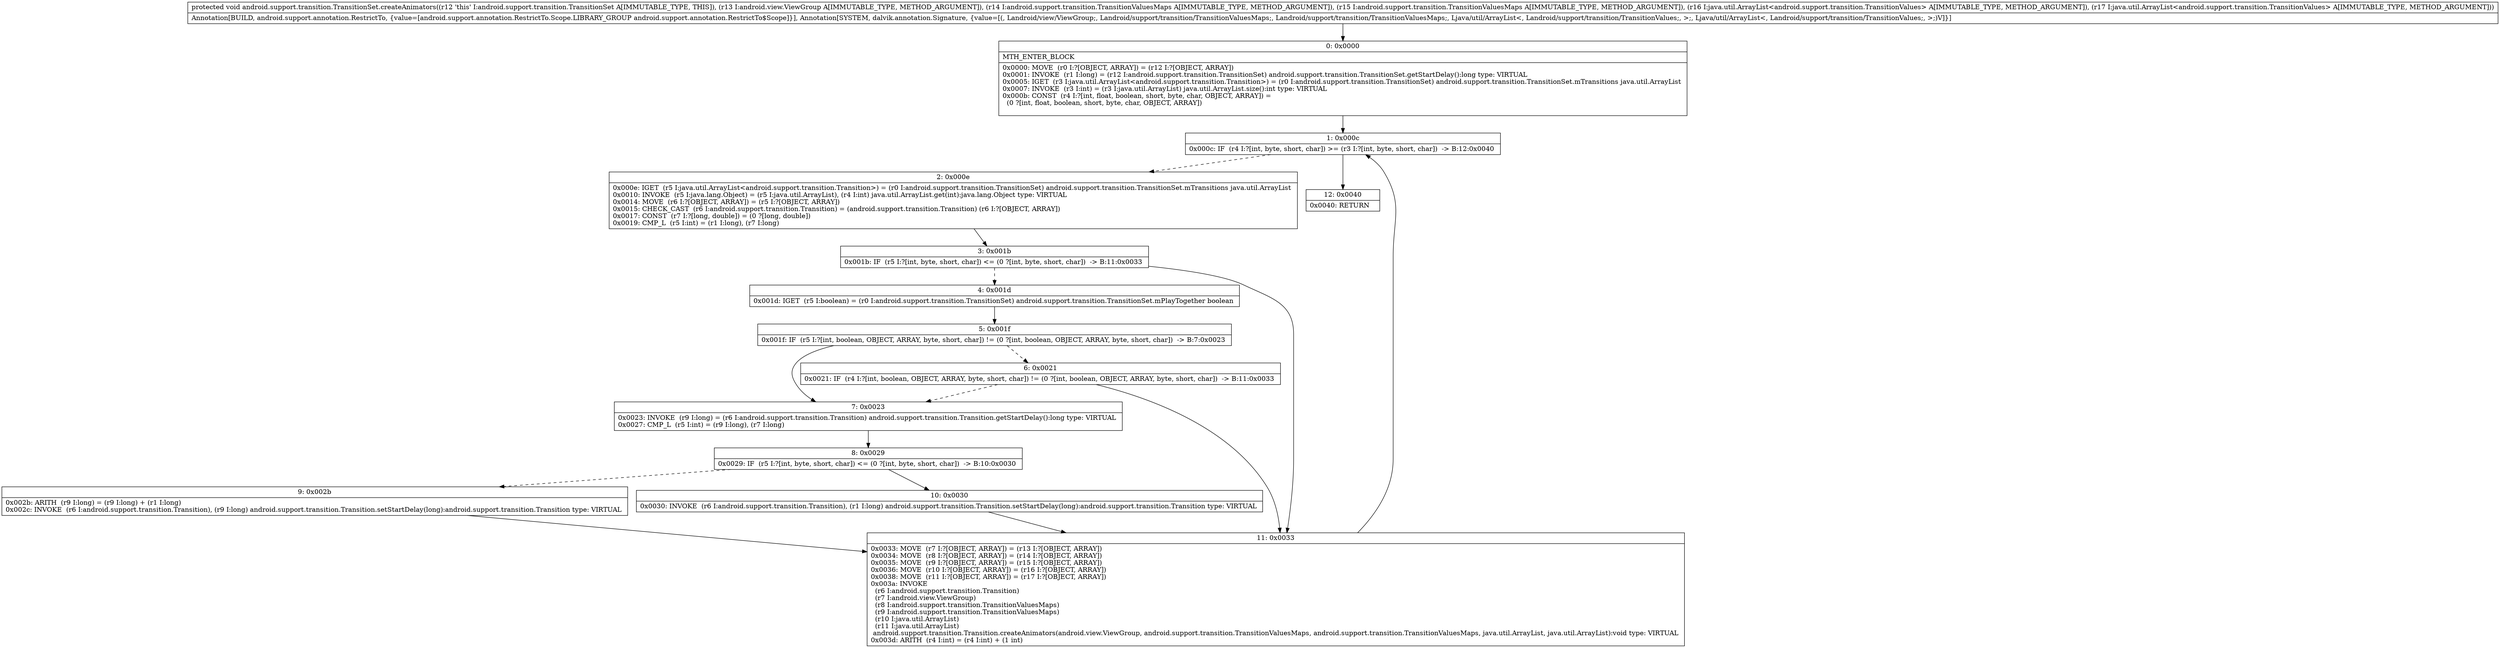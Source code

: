 digraph "CFG forandroid.support.transition.TransitionSet.createAnimators(Landroid\/view\/ViewGroup;Landroid\/support\/transition\/TransitionValuesMaps;Landroid\/support\/transition\/TransitionValuesMaps;Ljava\/util\/ArrayList;Ljava\/util\/ArrayList;)V" {
Node_0 [shape=record,label="{0\:\ 0x0000|MTH_ENTER_BLOCK\l|0x0000: MOVE  (r0 I:?[OBJECT, ARRAY]) = (r12 I:?[OBJECT, ARRAY]) \l0x0001: INVOKE  (r1 I:long) = (r12 I:android.support.transition.TransitionSet) android.support.transition.TransitionSet.getStartDelay():long type: VIRTUAL \l0x0005: IGET  (r3 I:java.util.ArrayList\<android.support.transition.Transition\>) = (r0 I:android.support.transition.TransitionSet) android.support.transition.TransitionSet.mTransitions java.util.ArrayList \l0x0007: INVOKE  (r3 I:int) = (r3 I:java.util.ArrayList) java.util.ArrayList.size():int type: VIRTUAL \l0x000b: CONST  (r4 I:?[int, float, boolean, short, byte, char, OBJECT, ARRAY]) = \l  (0 ?[int, float, boolean, short, byte, char, OBJECT, ARRAY])\l \l}"];
Node_1 [shape=record,label="{1\:\ 0x000c|0x000c: IF  (r4 I:?[int, byte, short, char]) \>= (r3 I:?[int, byte, short, char])  \-\> B:12:0x0040 \l}"];
Node_2 [shape=record,label="{2\:\ 0x000e|0x000e: IGET  (r5 I:java.util.ArrayList\<android.support.transition.Transition\>) = (r0 I:android.support.transition.TransitionSet) android.support.transition.TransitionSet.mTransitions java.util.ArrayList \l0x0010: INVOKE  (r5 I:java.lang.Object) = (r5 I:java.util.ArrayList), (r4 I:int) java.util.ArrayList.get(int):java.lang.Object type: VIRTUAL \l0x0014: MOVE  (r6 I:?[OBJECT, ARRAY]) = (r5 I:?[OBJECT, ARRAY]) \l0x0015: CHECK_CAST  (r6 I:android.support.transition.Transition) = (android.support.transition.Transition) (r6 I:?[OBJECT, ARRAY]) \l0x0017: CONST  (r7 I:?[long, double]) = (0 ?[long, double]) \l0x0019: CMP_L  (r5 I:int) = (r1 I:long), (r7 I:long) \l}"];
Node_3 [shape=record,label="{3\:\ 0x001b|0x001b: IF  (r5 I:?[int, byte, short, char]) \<= (0 ?[int, byte, short, char])  \-\> B:11:0x0033 \l}"];
Node_4 [shape=record,label="{4\:\ 0x001d|0x001d: IGET  (r5 I:boolean) = (r0 I:android.support.transition.TransitionSet) android.support.transition.TransitionSet.mPlayTogether boolean \l}"];
Node_5 [shape=record,label="{5\:\ 0x001f|0x001f: IF  (r5 I:?[int, boolean, OBJECT, ARRAY, byte, short, char]) != (0 ?[int, boolean, OBJECT, ARRAY, byte, short, char])  \-\> B:7:0x0023 \l}"];
Node_6 [shape=record,label="{6\:\ 0x0021|0x0021: IF  (r4 I:?[int, boolean, OBJECT, ARRAY, byte, short, char]) != (0 ?[int, boolean, OBJECT, ARRAY, byte, short, char])  \-\> B:11:0x0033 \l}"];
Node_7 [shape=record,label="{7\:\ 0x0023|0x0023: INVOKE  (r9 I:long) = (r6 I:android.support.transition.Transition) android.support.transition.Transition.getStartDelay():long type: VIRTUAL \l0x0027: CMP_L  (r5 I:int) = (r9 I:long), (r7 I:long) \l}"];
Node_8 [shape=record,label="{8\:\ 0x0029|0x0029: IF  (r5 I:?[int, byte, short, char]) \<= (0 ?[int, byte, short, char])  \-\> B:10:0x0030 \l}"];
Node_9 [shape=record,label="{9\:\ 0x002b|0x002b: ARITH  (r9 I:long) = (r9 I:long) + (r1 I:long) \l0x002c: INVOKE  (r6 I:android.support.transition.Transition), (r9 I:long) android.support.transition.Transition.setStartDelay(long):android.support.transition.Transition type: VIRTUAL \l}"];
Node_10 [shape=record,label="{10\:\ 0x0030|0x0030: INVOKE  (r6 I:android.support.transition.Transition), (r1 I:long) android.support.transition.Transition.setStartDelay(long):android.support.transition.Transition type: VIRTUAL \l}"];
Node_11 [shape=record,label="{11\:\ 0x0033|0x0033: MOVE  (r7 I:?[OBJECT, ARRAY]) = (r13 I:?[OBJECT, ARRAY]) \l0x0034: MOVE  (r8 I:?[OBJECT, ARRAY]) = (r14 I:?[OBJECT, ARRAY]) \l0x0035: MOVE  (r9 I:?[OBJECT, ARRAY]) = (r15 I:?[OBJECT, ARRAY]) \l0x0036: MOVE  (r10 I:?[OBJECT, ARRAY]) = (r16 I:?[OBJECT, ARRAY]) \l0x0038: MOVE  (r11 I:?[OBJECT, ARRAY]) = (r17 I:?[OBJECT, ARRAY]) \l0x003a: INVOKE  \l  (r6 I:android.support.transition.Transition)\l  (r7 I:android.view.ViewGroup)\l  (r8 I:android.support.transition.TransitionValuesMaps)\l  (r9 I:android.support.transition.TransitionValuesMaps)\l  (r10 I:java.util.ArrayList)\l  (r11 I:java.util.ArrayList)\l android.support.transition.Transition.createAnimators(android.view.ViewGroup, android.support.transition.TransitionValuesMaps, android.support.transition.TransitionValuesMaps, java.util.ArrayList, java.util.ArrayList):void type: VIRTUAL \l0x003d: ARITH  (r4 I:int) = (r4 I:int) + (1 int) \l}"];
Node_12 [shape=record,label="{12\:\ 0x0040|0x0040: RETURN   \l}"];
MethodNode[shape=record,label="{protected void android.support.transition.TransitionSet.createAnimators((r12 'this' I:android.support.transition.TransitionSet A[IMMUTABLE_TYPE, THIS]), (r13 I:android.view.ViewGroup A[IMMUTABLE_TYPE, METHOD_ARGUMENT]), (r14 I:android.support.transition.TransitionValuesMaps A[IMMUTABLE_TYPE, METHOD_ARGUMENT]), (r15 I:android.support.transition.TransitionValuesMaps A[IMMUTABLE_TYPE, METHOD_ARGUMENT]), (r16 I:java.util.ArrayList\<android.support.transition.TransitionValues\> A[IMMUTABLE_TYPE, METHOD_ARGUMENT]), (r17 I:java.util.ArrayList\<android.support.transition.TransitionValues\> A[IMMUTABLE_TYPE, METHOD_ARGUMENT]))  | Annotation[BUILD, android.support.annotation.RestrictTo, \{value=[android.support.annotation.RestrictTo.Scope.LIBRARY_GROUP android.support.annotation.RestrictTo$Scope]\}], Annotation[SYSTEM, dalvik.annotation.Signature, \{value=[(, Landroid\/view\/ViewGroup;, Landroid\/support\/transition\/TransitionValuesMaps;, Landroid\/support\/transition\/TransitionValuesMaps;, Ljava\/util\/ArrayList\<, Landroid\/support\/transition\/TransitionValues;, \>;, Ljava\/util\/ArrayList\<, Landroid\/support\/transition\/TransitionValues;, \>;)V]\}]\l}"];
MethodNode -> Node_0;
Node_0 -> Node_1;
Node_1 -> Node_2[style=dashed];
Node_1 -> Node_12;
Node_2 -> Node_3;
Node_3 -> Node_4[style=dashed];
Node_3 -> Node_11;
Node_4 -> Node_5;
Node_5 -> Node_6[style=dashed];
Node_5 -> Node_7;
Node_6 -> Node_7[style=dashed];
Node_6 -> Node_11;
Node_7 -> Node_8;
Node_8 -> Node_9[style=dashed];
Node_8 -> Node_10;
Node_9 -> Node_11;
Node_10 -> Node_11;
Node_11 -> Node_1;
}

